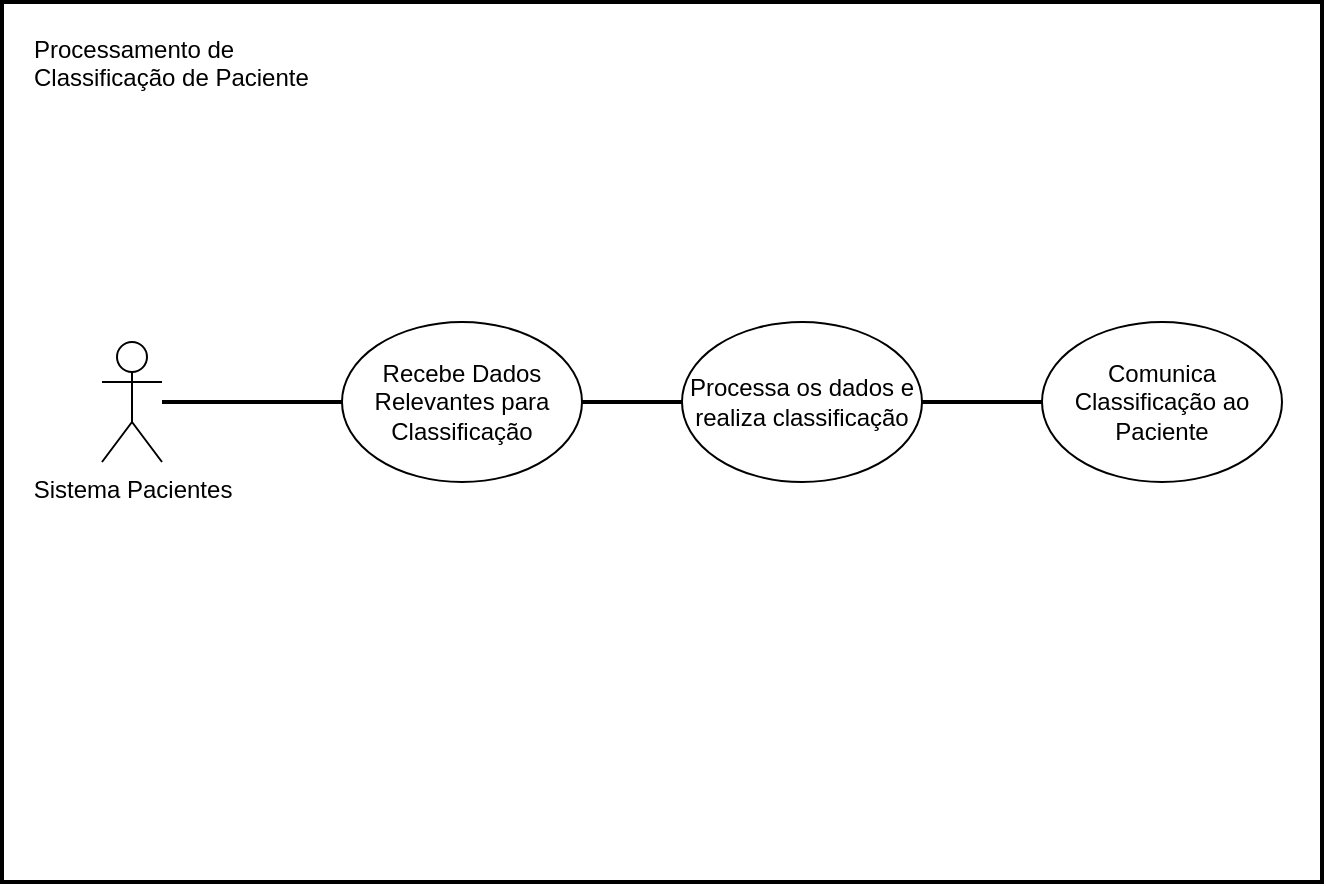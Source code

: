 <mxfile version="14.9.5" type="google"><diagram id="tVuEztEjIZeiETpqoDoB" name="Page-1"><mxGraphModel dx="1108" dy="-776" grid="1" gridSize="10" guides="1" tooltips="1" connect="1" arrows="1" fold="1" page="1" pageScale="1" pageWidth="827" pageHeight="1169" math="0" shadow="0"><root><mxCell id="0"/><mxCell id="1" parent="0"/><mxCell id="qdEZysVxCdqBu3VYeZj6-1" value="" style="rounded=0;whiteSpace=wrap;html=1;strokeWidth=2;" vertex="1" parent="1"><mxGeometry x="40" y="1940" width="660" height="440" as="geometry"/></mxCell><mxCell id="qdEZysVxCdqBu3VYeZj6-2" value="Sistema Pacientes" style="shape=umlActor;verticalLabelPosition=bottom;verticalAlign=top;html=1;outlineConnect=0;" vertex="1" parent="1"><mxGeometry x="90" y="2110" width="30" height="60" as="geometry"/></mxCell><mxCell id="qdEZysVxCdqBu3VYeZj6-3" value="Recebe Dados Relevantes para Classificação" style="ellipse;whiteSpace=wrap;html=1;" vertex="1" parent="1"><mxGeometry x="210" y="2100" width="120" height="80" as="geometry"/></mxCell><mxCell id="qdEZysVxCdqBu3VYeZj6-4" value="Processa os dados e realiza classificação" style="ellipse;whiteSpace=wrap;html=1;" vertex="1" parent="1"><mxGeometry x="380" y="2100" width="120" height="80" as="geometry"/></mxCell><mxCell id="qdEZysVxCdqBu3VYeZj6-5" value="" style="line;strokeWidth=2;html=1;" vertex="1" parent="1"><mxGeometry x="120" y="2135" width="90" height="10" as="geometry"/></mxCell><mxCell id="qdEZysVxCdqBu3VYeZj6-6" value="" style="line;strokeWidth=2;html=1;" vertex="1" parent="1"><mxGeometry x="330" y="2135" width="50" height="10" as="geometry"/></mxCell><mxCell id="qdEZysVxCdqBu3VYeZj6-7" value="Processamento de &#10;Classificação de Paciente" style="text;strokeColor=none;fillColor=none;spacingLeft=4;spacingRight=4;overflow=hidden;rotatable=0;points=[[0,0.5],[1,0.5]];portConstraint=eastwest;fontSize=12;" vertex="1" parent="1"><mxGeometry x="50" y="1950" width="150" height="40" as="geometry"/></mxCell><mxCell id="qdEZysVxCdqBu3VYeZj6-8" value="Comunica Classificação ao Paciente" style="ellipse;whiteSpace=wrap;html=1;" vertex="1" parent="1"><mxGeometry x="560" y="2100" width="120" height="80" as="geometry"/></mxCell><mxCell id="qdEZysVxCdqBu3VYeZj6-9" value="" style="line;strokeWidth=2;html=1;" vertex="1" parent="1"><mxGeometry x="500" y="2135" width="60" height="10" as="geometry"/></mxCell></root></mxGraphModel></diagram></mxfile>